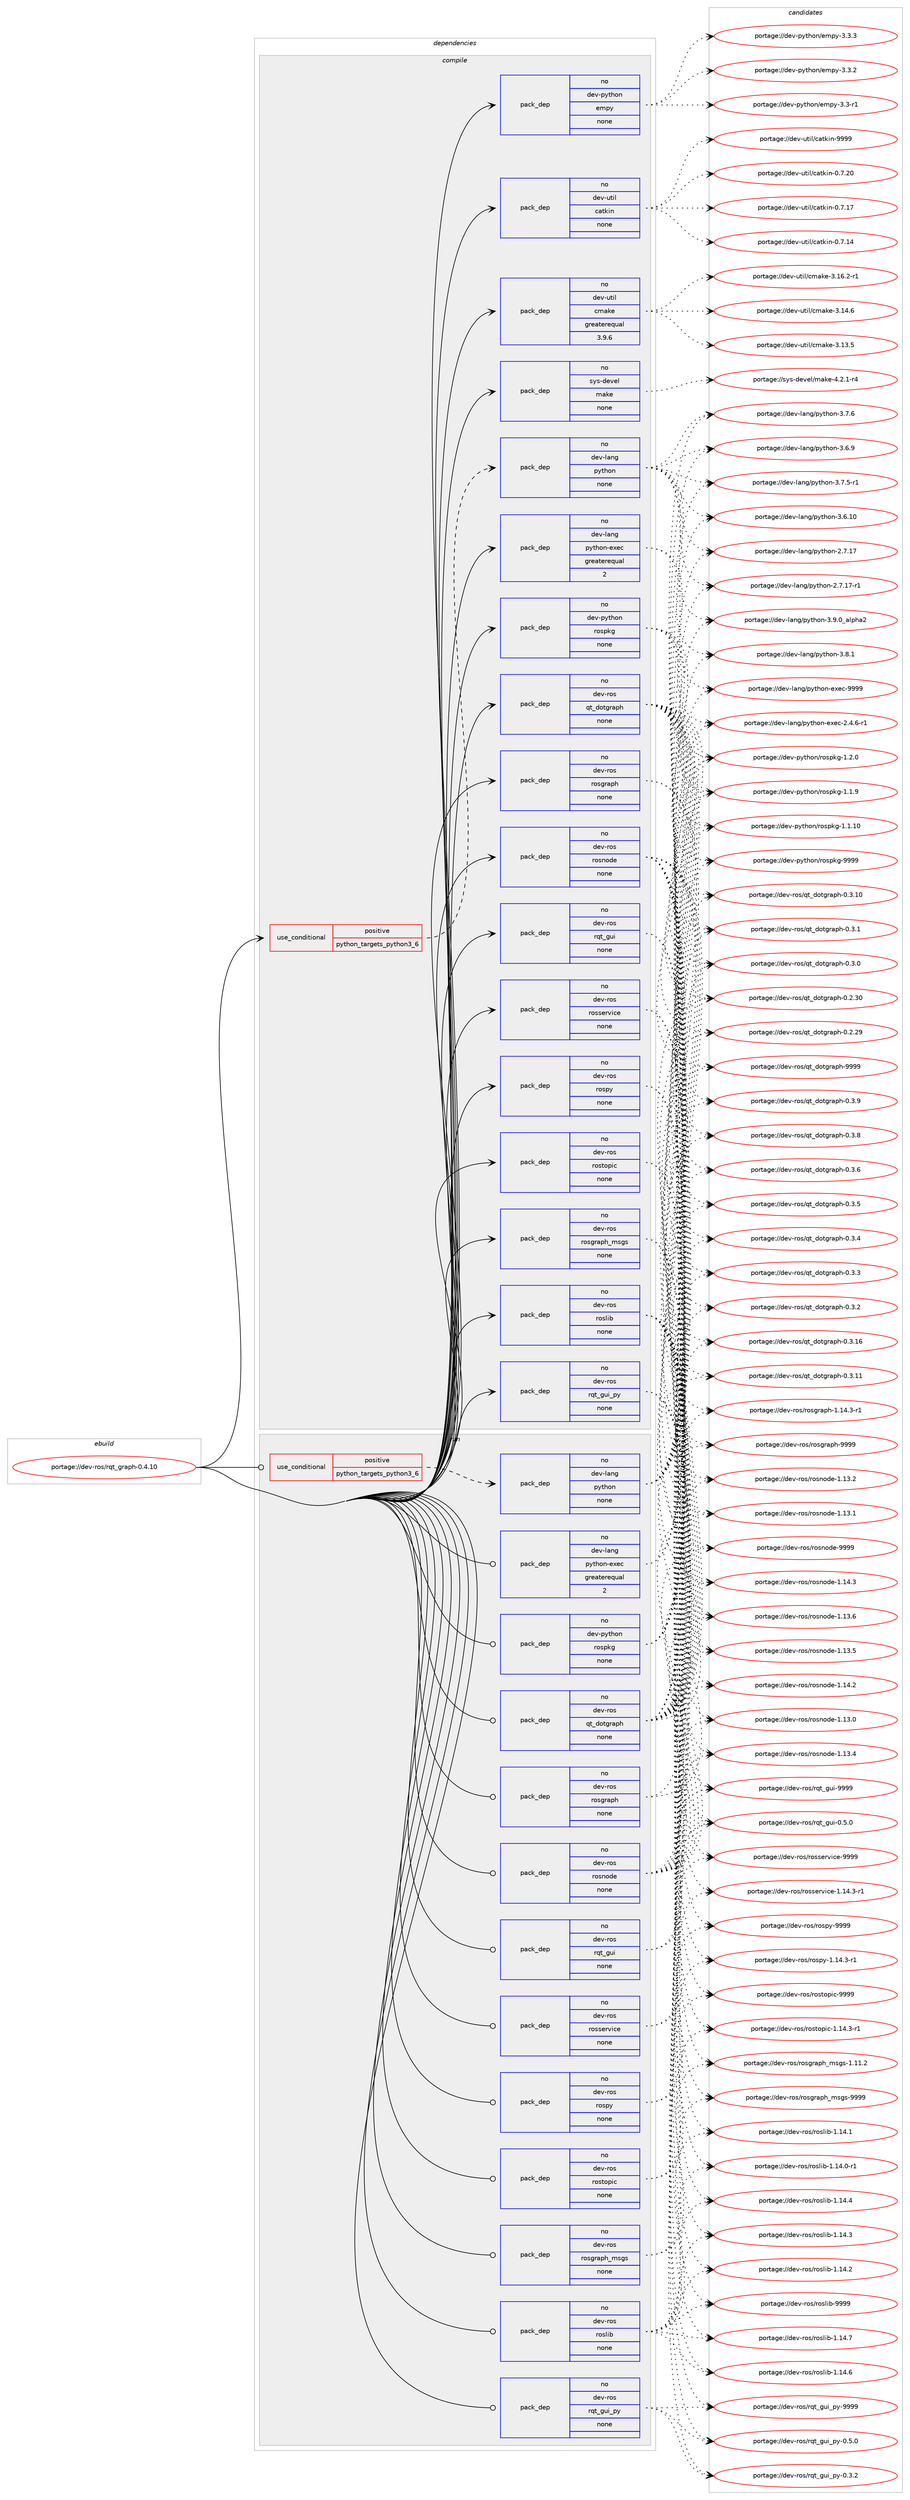 digraph prolog {

# *************
# Graph options
# *************

newrank=true;
concentrate=true;
compound=true;
graph [rankdir=LR,fontname=Helvetica,fontsize=10,ranksep=1.5];#, ranksep=2.5, nodesep=0.2];
edge  [arrowhead=vee];
node  [fontname=Helvetica,fontsize=10];

# **********
# The ebuild
# **********

subgraph cluster_leftcol {
color=gray;
label=<<i>ebuild</i>>;
id [label="portage://dev-ros/rqt_graph-0.4.10", color=red, width=4, href="../dev-ros/rqt_graph-0.4.10.svg"];
}

# ****************
# The dependencies
# ****************

subgraph cluster_midcol {
color=gray;
label=<<i>dependencies</i>>;
subgraph cluster_compile {
fillcolor="#eeeeee";
style=filled;
label=<<i>compile</i>>;
subgraph cond97136 {
dependency383152 [label=<<TABLE BORDER="0" CELLBORDER="1" CELLSPACING="0" CELLPADDING="4"><TR><TD ROWSPAN="3" CELLPADDING="10">use_conditional</TD></TR><TR><TD>positive</TD></TR><TR><TD>python_targets_python3_6</TD></TR></TABLE>>, shape=none, color=red];
subgraph pack281163 {
dependency383153 [label=<<TABLE BORDER="0" CELLBORDER="1" CELLSPACING="0" CELLPADDING="4" WIDTH="220"><TR><TD ROWSPAN="6" CELLPADDING="30">pack_dep</TD></TR><TR><TD WIDTH="110">no</TD></TR><TR><TD>dev-lang</TD></TR><TR><TD>python</TD></TR><TR><TD>none</TD></TR><TR><TD></TD></TR></TABLE>>, shape=none, color=blue];
}
dependency383152:e -> dependency383153:w [weight=20,style="dashed",arrowhead="vee"];
}
id:e -> dependency383152:w [weight=20,style="solid",arrowhead="vee"];
subgraph pack281164 {
dependency383154 [label=<<TABLE BORDER="0" CELLBORDER="1" CELLSPACING="0" CELLPADDING="4" WIDTH="220"><TR><TD ROWSPAN="6" CELLPADDING="30">pack_dep</TD></TR><TR><TD WIDTH="110">no</TD></TR><TR><TD>dev-lang</TD></TR><TR><TD>python-exec</TD></TR><TR><TD>greaterequal</TD></TR><TR><TD>2</TD></TR></TABLE>>, shape=none, color=blue];
}
id:e -> dependency383154:w [weight=20,style="solid",arrowhead="vee"];
subgraph pack281165 {
dependency383155 [label=<<TABLE BORDER="0" CELLBORDER="1" CELLSPACING="0" CELLPADDING="4" WIDTH="220"><TR><TD ROWSPAN="6" CELLPADDING="30">pack_dep</TD></TR><TR><TD WIDTH="110">no</TD></TR><TR><TD>dev-python</TD></TR><TR><TD>empy</TD></TR><TR><TD>none</TD></TR><TR><TD></TD></TR></TABLE>>, shape=none, color=blue];
}
id:e -> dependency383155:w [weight=20,style="solid",arrowhead="vee"];
subgraph pack281166 {
dependency383156 [label=<<TABLE BORDER="0" CELLBORDER="1" CELLSPACING="0" CELLPADDING="4" WIDTH="220"><TR><TD ROWSPAN="6" CELLPADDING="30">pack_dep</TD></TR><TR><TD WIDTH="110">no</TD></TR><TR><TD>dev-python</TD></TR><TR><TD>rospkg</TD></TR><TR><TD>none</TD></TR><TR><TD></TD></TR></TABLE>>, shape=none, color=blue];
}
id:e -> dependency383156:w [weight=20,style="solid",arrowhead="vee"];
subgraph pack281167 {
dependency383157 [label=<<TABLE BORDER="0" CELLBORDER="1" CELLSPACING="0" CELLPADDING="4" WIDTH="220"><TR><TD ROWSPAN="6" CELLPADDING="30">pack_dep</TD></TR><TR><TD WIDTH="110">no</TD></TR><TR><TD>dev-ros</TD></TR><TR><TD>qt_dotgraph</TD></TR><TR><TD>none</TD></TR><TR><TD></TD></TR></TABLE>>, shape=none, color=blue];
}
id:e -> dependency383157:w [weight=20,style="solid",arrowhead="vee"];
subgraph pack281168 {
dependency383158 [label=<<TABLE BORDER="0" CELLBORDER="1" CELLSPACING="0" CELLPADDING="4" WIDTH="220"><TR><TD ROWSPAN="6" CELLPADDING="30">pack_dep</TD></TR><TR><TD WIDTH="110">no</TD></TR><TR><TD>dev-ros</TD></TR><TR><TD>rosgraph</TD></TR><TR><TD>none</TD></TR><TR><TD></TD></TR></TABLE>>, shape=none, color=blue];
}
id:e -> dependency383158:w [weight=20,style="solid",arrowhead="vee"];
subgraph pack281169 {
dependency383159 [label=<<TABLE BORDER="0" CELLBORDER="1" CELLSPACING="0" CELLPADDING="4" WIDTH="220"><TR><TD ROWSPAN="6" CELLPADDING="30">pack_dep</TD></TR><TR><TD WIDTH="110">no</TD></TR><TR><TD>dev-ros</TD></TR><TR><TD>rosgraph_msgs</TD></TR><TR><TD>none</TD></TR><TR><TD></TD></TR></TABLE>>, shape=none, color=blue];
}
id:e -> dependency383159:w [weight=20,style="solid",arrowhead="vee"];
subgraph pack281170 {
dependency383160 [label=<<TABLE BORDER="0" CELLBORDER="1" CELLSPACING="0" CELLPADDING="4" WIDTH="220"><TR><TD ROWSPAN="6" CELLPADDING="30">pack_dep</TD></TR><TR><TD WIDTH="110">no</TD></TR><TR><TD>dev-ros</TD></TR><TR><TD>roslib</TD></TR><TR><TD>none</TD></TR><TR><TD></TD></TR></TABLE>>, shape=none, color=blue];
}
id:e -> dependency383160:w [weight=20,style="solid",arrowhead="vee"];
subgraph pack281171 {
dependency383161 [label=<<TABLE BORDER="0" CELLBORDER="1" CELLSPACING="0" CELLPADDING="4" WIDTH="220"><TR><TD ROWSPAN="6" CELLPADDING="30">pack_dep</TD></TR><TR><TD WIDTH="110">no</TD></TR><TR><TD>dev-ros</TD></TR><TR><TD>rosnode</TD></TR><TR><TD>none</TD></TR><TR><TD></TD></TR></TABLE>>, shape=none, color=blue];
}
id:e -> dependency383161:w [weight=20,style="solid",arrowhead="vee"];
subgraph pack281172 {
dependency383162 [label=<<TABLE BORDER="0" CELLBORDER="1" CELLSPACING="0" CELLPADDING="4" WIDTH="220"><TR><TD ROWSPAN="6" CELLPADDING="30">pack_dep</TD></TR><TR><TD WIDTH="110">no</TD></TR><TR><TD>dev-ros</TD></TR><TR><TD>rospy</TD></TR><TR><TD>none</TD></TR><TR><TD></TD></TR></TABLE>>, shape=none, color=blue];
}
id:e -> dependency383162:w [weight=20,style="solid",arrowhead="vee"];
subgraph pack281173 {
dependency383163 [label=<<TABLE BORDER="0" CELLBORDER="1" CELLSPACING="0" CELLPADDING="4" WIDTH="220"><TR><TD ROWSPAN="6" CELLPADDING="30">pack_dep</TD></TR><TR><TD WIDTH="110">no</TD></TR><TR><TD>dev-ros</TD></TR><TR><TD>rosservice</TD></TR><TR><TD>none</TD></TR><TR><TD></TD></TR></TABLE>>, shape=none, color=blue];
}
id:e -> dependency383163:w [weight=20,style="solid",arrowhead="vee"];
subgraph pack281174 {
dependency383164 [label=<<TABLE BORDER="0" CELLBORDER="1" CELLSPACING="0" CELLPADDING="4" WIDTH="220"><TR><TD ROWSPAN="6" CELLPADDING="30">pack_dep</TD></TR><TR><TD WIDTH="110">no</TD></TR><TR><TD>dev-ros</TD></TR><TR><TD>rostopic</TD></TR><TR><TD>none</TD></TR><TR><TD></TD></TR></TABLE>>, shape=none, color=blue];
}
id:e -> dependency383164:w [weight=20,style="solid",arrowhead="vee"];
subgraph pack281175 {
dependency383165 [label=<<TABLE BORDER="0" CELLBORDER="1" CELLSPACING="0" CELLPADDING="4" WIDTH="220"><TR><TD ROWSPAN="6" CELLPADDING="30">pack_dep</TD></TR><TR><TD WIDTH="110">no</TD></TR><TR><TD>dev-ros</TD></TR><TR><TD>rqt_gui</TD></TR><TR><TD>none</TD></TR><TR><TD></TD></TR></TABLE>>, shape=none, color=blue];
}
id:e -> dependency383165:w [weight=20,style="solid",arrowhead="vee"];
subgraph pack281176 {
dependency383166 [label=<<TABLE BORDER="0" CELLBORDER="1" CELLSPACING="0" CELLPADDING="4" WIDTH="220"><TR><TD ROWSPAN="6" CELLPADDING="30">pack_dep</TD></TR><TR><TD WIDTH="110">no</TD></TR><TR><TD>dev-ros</TD></TR><TR><TD>rqt_gui_py</TD></TR><TR><TD>none</TD></TR><TR><TD></TD></TR></TABLE>>, shape=none, color=blue];
}
id:e -> dependency383166:w [weight=20,style="solid",arrowhead="vee"];
subgraph pack281177 {
dependency383167 [label=<<TABLE BORDER="0" CELLBORDER="1" CELLSPACING="0" CELLPADDING="4" WIDTH="220"><TR><TD ROWSPAN="6" CELLPADDING="30">pack_dep</TD></TR><TR><TD WIDTH="110">no</TD></TR><TR><TD>dev-util</TD></TR><TR><TD>catkin</TD></TR><TR><TD>none</TD></TR><TR><TD></TD></TR></TABLE>>, shape=none, color=blue];
}
id:e -> dependency383167:w [weight=20,style="solid",arrowhead="vee"];
subgraph pack281178 {
dependency383168 [label=<<TABLE BORDER="0" CELLBORDER="1" CELLSPACING="0" CELLPADDING="4" WIDTH="220"><TR><TD ROWSPAN="6" CELLPADDING="30">pack_dep</TD></TR><TR><TD WIDTH="110">no</TD></TR><TR><TD>dev-util</TD></TR><TR><TD>cmake</TD></TR><TR><TD>greaterequal</TD></TR><TR><TD>3.9.6</TD></TR></TABLE>>, shape=none, color=blue];
}
id:e -> dependency383168:w [weight=20,style="solid",arrowhead="vee"];
subgraph pack281179 {
dependency383169 [label=<<TABLE BORDER="0" CELLBORDER="1" CELLSPACING="0" CELLPADDING="4" WIDTH="220"><TR><TD ROWSPAN="6" CELLPADDING="30">pack_dep</TD></TR><TR><TD WIDTH="110">no</TD></TR><TR><TD>sys-devel</TD></TR><TR><TD>make</TD></TR><TR><TD>none</TD></TR><TR><TD></TD></TR></TABLE>>, shape=none, color=blue];
}
id:e -> dependency383169:w [weight=20,style="solid",arrowhead="vee"];
}
subgraph cluster_compileandrun {
fillcolor="#eeeeee";
style=filled;
label=<<i>compile and run</i>>;
}
subgraph cluster_run {
fillcolor="#eeeeee";
style=filled;
label=<<i>run</i>>;
subgraph cond97137 {
dependency383170 [label=<<TABLE BORDER="0" CELLBORDER="1" CELLSPACING="0" CELLPADDING="4"><TR><TD ROWSPAN="3" CELLPADDING="10">use_conditional</TD></TR><TR><TD>positive</TD></TR><TR><TD>python_targets_python3_6</TD></TR></TABLE>>, shape=none, color=red];
subgraph pack281180 {
dependency383171 [label=<<TABLE BORDER="0" CELLBORDER="1" CELLSPACING="0" CELLPADDING="4" WIDTH="220"><TR><TD ROWSPAN="6" CELLPADDING="30">pack_dep</TD></TR><TR><TD WIDTH="110">no</TD></TR><TR><TD>dev-lang</TD></TR><TR><TD>python</TD></TR><TR><TD>none</TD></TR><TR><TD></TD></TR></TABLE>>, shape=none, color=blue];
}
dependency383170:e -> dependency383171:w [weight=20,style="dashed",arrowhead="vee"];
}
id:e -> dependency383170:w [weight=20,style="solid",arrowhead="odot"];
subgraph pack281181 {
dependency383172 [label=<<TABLE BORDER="0" CELLBORDER="1" CELLSPACING="0" CELLPADDING="4" WIDTH="220"><TR><TD ROWSPAN="6" CELLPADDING="30">pack_dep</TD></TR><TR><TD WIDTH="110">no</TD></TR><TR><TD>dev-lang</TD></TR><TR><TD>python-exec</TD></TR><TR><TD>greaterequal</TD></TR><TR><TD>2</TD></TR></TABLE>>, shape=none, color=blue];
}
id:e -> dependency383172:w [weight=20,style="solid",arrowhead="odot"];
subgraph pack281182 {
dependency383173 [label=<<TABLE BORDER="0" CELLBORDER="1" CELLSPACING="0" CELLPADDING="4" WIDTH="220"><TR><TD ROWSPAN="6" CELLPADDING="30">pack_dep</TD></TR><TR><TD WIDTH="110">no</TD></TR><TR><TD>dev-python</TD></TR><TR><TD>rospkg</TD></TR><TR><TD>none</TD></TR><TR><TD></TD></TR></TABLE>>, shape=none, color=blue];
}
id:e -> dependency383173:w [weight=20,style="solid",arrowhead="odot"];
subgraph pack281183 {
dependency383174 [label=<<TABLE BORDER="0" CELLBORDER="1" CELLSPACING="0" CELLPADDING="4" WIDTH="220"><TR><TD ROWSPAN="6" CELLPADDING="30">pack_dep</TD></TR><TR><TD WIDTH="110">no</TD></TR><TR><TD>dev-ros</TD></TR><TR><TD>qt_dotgraph</TD></TR><TR><TD>none</TD></TR><TR><TD></TD></TR></TABLE>>, shape=none, color=blue];
}
id:e -> dependency383174:w [weight=20,style="solid",arrowhead="odot"];
subgraph pack281184 {
dependency383175 [label=<<TABLE BORDER="0" CELLBORDER="1" CELLSPACING="0" CELLPADDING="4" WIDTH="220"><TR><TD ROWSPAN="6" CELLPADDING="30">pack_dep</TD></TR><TR><TD WIDTH="110">no</TD></TR><TR><TD>dev-ros</TD></TR><TR><TD>rosgraph</TD></TR><TR><TD>none</TD></TR><TR><TD></TD></TR></TABLE>>, shape=none, color=blue];
}
id:e -> dependency383175:w [weight=20,style="solid",arrowhead="odot"];
subgraph pack281185 {
dependency383176 [label=<<TABLE BORDER="0" CELLBORDER="1" CELLSPACING="0" CELLPADDING="4" WIDTH="220"><TR><TD ROWSPAN="6" CELLPADDING="30">pack_dep</TD></TR><TR><TD WIDTH="110">no</TD></TR><TR><TD>dev-ros</TD></TR><TR><TD>rosgraph_msgs</TD></TR><TR><TD>none</TD></TR><TR><TD></TD></TR></TABLE>>, shape=none, color=blue];
}
id:e -> dependency383176:w [weight=20,style="solid",arrowhead="odot"];
subgraph pack281186 {
dependency383177 [label=<<TABLE BORDER="0" CELLBORDER="1" CELLSPACING="0" CELLPADDING="4" WIDTH="220"><TR><TD ROWSPAN="6" CELLPADDING="30">pack_dep</TD></TR><TR><TD WIDTH="110">no</TD></TR><TR><TD>dev-ros</TD></TR><TR><TD>roslib</TD></TR><TR><TD>none</TD></TR><TR><TD></TD></TR></TABLE>>, shape=none, color=blue];
}
id:e -> dependency383177:w [weight=20,style="solid",arrowhead="odot"];
subgraph pack281187 {
dependency383178 [label=<<TABLE BORDER="0" CELLBORDER="1" CELLSPACING="0" CELLPADDING="4" WIDTH="220"><TR><TD ROWSPAN="6" CELLPADDING="30">pack_dep</TD></TR><TR><TD WIDTH="110">no</TD></TR><TR><TD>dev-ros</TD></TR><TR><TD>rosnode</TD></TR><TR><TD>none</TD></TR><TR><TD></TD></TR></TABLE>>, shape=none, color=blue];
}
id:e -> dependency383178:w [weight=20,style="solid",arrowhead="odot"];
subgraph pack281188 {
dependency383179 [label=<<TABLE BORDER="0" CELLBORDER="1" CELLSPACING="0" CELLPADDING="4" WIDTH="220"><TR><TD ROWSPAN="6" CELLPADDING="30">pack_dep</TD></TR><TR><TD WIDTH="110">no</TD></TR><TR><TD>dev-ros</TD></TR><TR><TD>rospy</TD></TR><TR><TD>none</TD></TR><TR><TD></TD></TR></TABLE>>, shape=none, color=blue];
}
id:e -> dependency383179:w [weight=20,style="solid",arrowhead="odot"];
subgraph pack281189 {
dependency383180 [label=<<TABLE BORDER="0" CELLBORDER="1" CELLSPACING="0" CELLPADDING="4" WIDTH="220"><TR><TD ROWSPAN="6" CELLPADDING="30">pack_dep</TD></TR><TR><TD WIDTH="110">no</TD></TR><TR><TD>dev-ros</TD></TR><TR><TD>rosservice</TD></TR><TR><TD>none</TD></TR><TR><TD></TD></TR></TABLE>>, shape=none, color=blue];
}
id:e -> dependency383180:w [weight=20,style="solid",arrowhead="odot"];
subgraph pack281190 {
dependency383181 [label=<<TABLE BORDER="0" CELLBORDER="1" CELLSPACING="0" CELLPADDING="4" WIDTH="220"><TR><TD ROWSPAN="6" CELLPADDING="30">pack_dep</TD></TR><TR><TD WIDTH="110">no</TD></TR><TR><TD>dev-ros</TD></TR><TR><TD>rostopic</TD></TR><TR><TD>none</TD></TR><TR><TD></TD></TR></TABLE>>, shape=none, color=blue];
}
id:e -> dependency383181:w [weight=20,style="solid",arrowhead="odot"];
subgraph pack281191 {
dependency383182 [label=<<TABLE BORDER="0" CELLBORDER="1" CELLSPACING="0" CELLPADDING="4" WIDTH="220"><TR><TD ROWSPAN="6" CELLPADDING="30">pack_dep</TD></TR><TR><TD WIDTH="110">no</TD></TR><TR><TD>dev-ros</TD></TR><TR><TD>rqt_gui</TD></TR><TR><TD>none</TD></TR><TR><TD></TD></TR></TABLE>>, shape=none, color=blue];
}
id:e -> dependency383182:w [weight=20,style="solid",arrowhead="odot"];
subgraph pack281192 {
dependency383183 [label=<<TABLE BORDER="0" CELLBORDER="1" CELLSPACING="0" CELLPADDING="4" WIDTH="220"><TR><TD ROWSPAN="6" CELLPADDING="30">pack_dep</TD></TR><TR><TD WIDTH="110">no</TD></TR><TR><TD>dev-ros</TD></TR><TR><TD>rqt_gui_py</TD></TR><TR><TD>none</TD></TR><TR><TD></TD></TR></TABLE>>, shape=none, color=blue];
}
id:e -> dependency383183:w [weight=20,style="solid",arrowhead="odot"];
}
}

# **************
# The candidates
# **************

subgraph cluster_choices {
rank=same;
color=gray;
label=<<i>candidates</i>>;

subgraph choice281163 {
color=black;
nodesep=1;
choice10010111845108971101034711212111610411111045514657464895971081121049750 [label="portage://dev-lang/python-3.9.0_alpha2", color=red, width=4,href="../dev-lang/python-3.9.0_alpha2.svg"];
choice100101118451089711010347112121116104111110455146564649 [label="portage://dev-lang/python-3.8.1", color=red, width=4,href="../dev-lang/python-3.8.1.svg"];
choice100101118451089711010347112121116104111110455146554654 [label="portage://dev-lang/python-3.7.6", color=red, width=4,href="../dev-lang/python-3.7.6.svg"];
choice1001011184510897110103471121211161041111104551465546534511449 [label="portage://dev-lang/python-3.7.5-r1", color=red, width=4,href="../dev-lang/python-3.7.5-r1.svg"];
choice100101118451089711010347112121116104111110455146544657 [label="portage://dev-lang/python-3.6.9", color=red, width=4,href="../dev-lang/python-3.6.9.svg"];
choice10010111845108971101034711212111610411111045514654464948 [label="portage://dev-lang/python-3.6.10", color=red, width=4,href="../dev-lang/python-3.6.10.svg"];
choice100101118451089711010347112121116104111110455046554649554511449 [label="portage://dev-lang/python-2.7.17-r1", color=red, width=4,href="../dev-lang/python-2.7.17-r1.svg"];
choice10010111845108971101034711212111610411111045504655464955 [label="portage://dev-lang/python-2.7.17", color=red, width=4,href="../dev-lang/python-2.7.17.svg"];
dependency383153:e -> choice10010111845108971101034711212111610411111045514657464895971081121049750:w [style=dotted,weight="100"];
dependency383153:e -> choice100101118451089711010347112121116104111110455146564649:w [style=dotted,weight="100"];
dependency383153:e -> choice100101118451089711010347112121116104111110455146554654:w [style=dotted,weight="100"];
dependency383153:e -> choice1001011184510897110103471121211161041111104551465546534511449:w [style=dotted,weight="100"];
dependency383153:e -> choice100101118451089711010347112121116104111110455146544657:w [style=dotted,weight="100"];
dependency383153:e -> choice10010111845108971101034711212111610411111045514654464948:w [style=dotted,weight="100"];
dependency383153:e -> choice100101118451089711010347112121116104111110455046554649554511449:w [style=dotted,weight="100"];
dependency383153:e -> choice10010111845108971101034711212111610411111045504655464955:w [style=dotted,weight="100"];
}
subgraph choice281164 {
color=black;
nodesep=1;
choice10010111845108971101034711212111610411111045101120101994557575757 [label="portage://dev-lang/python-exec-9999", color=red, width=4,href="../dev-lang/python-exec-9999.svg"];
choice10010111845108971101034711212111610411111045101120101994550465246544511449 [label="portage://dev-lang/python-exec-2.4.6-r1", color=red, width=4,href="../dev-lang/python-exec-2.4.6-r1.svg"];
dependency383154:e -> choice10010111845108971101034711212111610411111045101120101994557575757:w [style=dotted,weight="100"];
dependency383154:e -> choice10010111845108971101034711212111610411111045101120101994550465246544511449:w [style=dotted,weight="100"];
}
subgraph choice281165 {
color=black;
nodesep=1;
choice1001011184511212111610411111047101109112121455146514651 [label="portage://dev-python/empy-3.3.3", color=red, width=4,href="../dev-python/empy-3.3.3.svg"];
choice1001011184511212111610411111047101109112121455146514650 [label="portage://dev-python/empy-3.3.2", color=red, width=4,href="../dev-python/empy-3.3.2.svg"];
choice1001011184511212111610411111047101109112121455146514511449 [label="portage://dev-python/empy-3.3-r1", color=red, width=4,href="../dev-python/empy-3.3-r1.svg"];
dependency383155:e -> choice1001011184511212111610411111047101109112121455146514651:w [style=dotted,weight="100"];
dependency383155:e -> choice1001011184511212111610411111047101109112121455146514650:w [style=dotted,weight="100"];
dependency383155:e -> choice1001011184511212111610411111047101109112121455146514511449:w [style=dotted,weight="100"];
}
subgraph choice281166 {
color=black;
nodesep=1;
choice10010111845112121116104111110471141111151121071034557575757 [label="portage://dev-python/rospkg-9999", color=red, width=4,href="../dev-python/rospkg-9999.svg"];
choice1001011184511212111610411111047114111115112107103454946504648 [label="portage://dev-python/rospkg-1.2.0", color=red, width=4,href="../dev-python/rospkg-1.2.0.svg"];
choice1001011184511212111610411111047114111115112107103454946494657 [label="portage://dev-python/rospkg-1.1.9", color=red, width=4,href="../dev-python/rospkg-1.1.9.svg"];
choice100101118451121211161041111104711411111511210710345494649464948 [label="portage://dev-python/rospkg-1.1.10", color=red, width=4,href="../dev-python/rospkg-1.1.10.svg"];
dependency383156:e -> choice10010111845112121116104111110471141111151121071034557575757:w [style=dotted,weight="100"];
dependency383156:e -> choice1001011184511212111610411111047114111115112107103454946504648:w [style=dotted,weight="100"];
dependency383156:e -> choice1001011184511212111610411111047114111115112107103454946494657:w [style=dotted,weight="100"];
dependency383156:e -> choice100101118451121211161041111104711411111511210710345494649464948:w [style=dotted,weight="100"];
}
subgraph choice281167 {
color=black;
nodesep=1;
choice100101118451141111154711311695100111116103114971121044557575757 [label="portage://dev-ros/qt_dotgraph-9999", color=red, width=4,href="../dev-ros/qt_dotgraph-9999.svg"];
choice10010111845114111115471131169510011111610311497112104454846514657 [label="portage://dev-ros/qt_dotgraph-0.3.9", color=red, width=4,href="../dev-ros/qt_dotgraph-0.3.9.svg"];
choice10010111845114111115471131169510011111610311497112104454846514656 [label="portage://dev-ros/qt_dotgraph-0.3.8", color=red, width=4,href="../dev-ros/qt_dotgraph-0.3.8.svg"];
choice10010111845114111115471131169510011111610311497112104454846514654 [label="portage://dev-ros/qt_dotgraph-0.3.6", color=red, width=4,href="../dev-ros/qt_dotgraph-0.3.6.svg"];
choice10010111845114111115471131169510011111610311497112104454846514653 [label="portage://dev-ros/qt_dotgraph-0.3.5", color=red, width=4,href="../dev-ros/qt_dotgraph-0.3.5.svg"];
choice10010111845114111115471131169510011111610311497112104454846514652 [label="portage://dev-ros/qt_dotgraph-0.3.4", color=red, width=4,href="../dev-ros/qt_dotgraph-0.3.4.svg"];
choice10010111845114111115471131169510011111610311497112104454846514651 [label="portage://dev-ros/qt_dotgraph-0.3.3", color=red, width=4,href="../dev-ros/qt_dotgraph-0.3.3.svg"];
choice10010111845114111115471131169510011111610311497112104454846514650 [label="portage://dev-ros/qt_dotgraph-0.3.2", color=red, width=4,href="../dev-ros/qt_dotgraph-0.3.2.svg"];
choice1001011184511411111547113116951001111161031149711210445484651464954 [label="portage://dev-ros/qt_dotgraph-0.3.16", color=red, width=4,href="../dev-ros/qt_dotgraph-0.3.16.svg"];
choice1001011184511411111547113116951001111161031149711210445484651464949 [label="portage://dev-ros/qt_dotgraph-0.3.11", color=red, width=4,href="../dev-ros/qt_dotgraph-0.3.11.svg"];
choice1001011184511411111547113116951001111161031149711210445484651464948 [label="portage://dev-ros/qt_dotgraph-0.3.10", color=red, width=4,href="../dev-ros/qt_dotgraph-0.3.10.svg"];
choice10010111845114111115471131169510011111610311497112104454846514649 [label="portage://dev-ros/qt_dotgraph-0.3.1", color=red, width=4,href="../dev-ros/qt_dotgraph-0.3.1.svg"];
choice10010111845114111115471131169510011111610311497112104454846514648 [label="portage://dev-ros/qt_dotgraph-0.3.0", color=red, width=4,href="../dev-ros/qt_dotgraph-0.3.0.svg"];
choice1001011184511411111547113116951001111161031149711210445484650465148 [label="portage://dev-ros/qt_dotgraph-0.2.30", color=red, width=4,href="../dev-ros/qt_dotgraph-0.2.30.svg"];
choice1001011184511411111547113116951001111161031149711210445484650465057 [label="portage://dev-ros/qt_dotgraph-0.2.29", color=red, width=4,href="../dev-ros/qt_dotgraph-0.2.29.svg"];
dependency383157:e -> choice100101118451141111154711311695100111116103114971121044557575757:w [style=dotted,weight="100"];
dependency383157:e -> choice10010111845114111115471131169510011111610311497112104454846514657:w [style=dotted,weight="100"];
dependency383157:e -> choice10010111845114111115471131169510011111610311497112104454846514656:w [style=dotted,weight="100"];
dependency383157:e -> choice10010111845114111115471131169510011111610311497112104454846514654:w [style=dotted,weight="100"];
dependency383157:e -> choice10010111845114111115471131169510011111610311497112104454846514653:w [style=dotted,weight="100"];
dependency383157:e -> choice10010111845114111115471131169510011111610311497112104454846514652:w [style=dotted,weight="100"];
dependency383157:e -> choice10010111845114111115471131169510011111610311497112104454846514651:w [style=dotted,weight="100"];
dependency383157:e -> choice10010111845114111115471131169510011111610311497112104454846514650:w [style=dotted,weight="100"];
dependency383157:e -> choice1001011184511411111547113116951001111161031149711210445484651464954:w [style=dotted,weight="100"];
dependency383157:e -> choice1001011184511411111547113116951001111161031149711210445484651464949:w [style=dotted,weight="100"];
dependency383157:e -> choice1001011184511411111547113116951001111161031149711210445484651464948:w [style=dotted,weight="100"];
dependency383157:e -> choice10010111845114111115471131169510011111610311497112104454846514649:w [style=dotted,weight="100"];
dependency383157:e -> choice10010111845114111115471131169510011111610311497112104454846514648:w [style=dotted,weight="100"];
dependency383157:e -> choice1001011184511411111547113116951001111161031149711210445484650465148:w [style=dotted,weight="100"];
dependency383157:e -> choice1001011184511411111547113116951001111161031149711210445484650465057:w [style=dotted,weight="100"];
}
subgraph choice281168 {
color=black;
nodesep=1;
choice1001011184511411111547114111115103114971121044557575757 [label="portage://dev-ros/rosgraph-9999", color=red, width=4,href="../dev-ros/rosgraph-9999.svg"];
choice100101118451141111154711411111510311497112104454946495246514511449 [label="portage://dev-ros/rosgraph-1.14.3-r1", color=red, width=4,href="../dev-ros/rosgraph-1.14.3-r1.svg"];
dependency383158:e -> choice1001011184511411111547114111115103114971121044557575757:w [style=dotted,weight="100"];
dependency383158:e -> choice100101118451141111154711411111510311497112104454946495246514511449:w [style=dotted,weight="100"];
}
subgraph choice281169 {
color=black;
nodesep=1;
choice100101118451141111154711411111510311497112104951091151031154557575757 [label="portage://dev-ros/rosgraph_msgs-9999", color=red, width=4,href="../dev-ros/rosgraph_msgs-9999.svg"];
choice1001011184511411111547114111115103114971121049510911510311545494649494650 [label="portage://dev-ros/rosgraph_msgs-1.11.2", color=red, width=4,href="../dev-ros/rosgraph_msgs-1.11.2.svg"];
dependency383159:e -> choice100101118451141111154711411111510311497112104951091151031154557575757:w [style=dotted,weight="100"];
dependency383159:e -> choice1001011184511411111547114111115103114971121049510911510311545494649494650:w [style=dotted,weight="100"];
}
subgraph choice281170 {
color=black;
nodesep=1;
choice1001011184511411111547114111115108105984557575757 [label="portage://dev-ros/roslib-9999", color=red, width=4,href="../dev-ros/roslib-9999.svg"];
choice10010111845114111115471141111151081059845494649524655 [label="portage://dev-ros/roslib-1.14.7", color=red, width=4,href="../dev-ros/roslib-1.14.7.svg"];
choice10010111845114111115471141111151081059845494649524654 [label="portage://dev-ros/roslib-1.14.6", color=red, width=4,href="../dev-ros/roslib-1.14.6.svg"];
choice10010111845114111115471141111151081059845494649524652 [label="portage://dev-ros/roslib-1.14.4", color=red, width=4,href="../dev-ros/roslib-1.14.4.svg"];
choice10010111845114111115471141111151081059845494649524651 [label="portage://dev-ros/roslib-1.14.3", color=red, width=4,href="../dev-ros/roslib-1.14.3.svg"];
choice10010111845114111115471141111151081059845494649524650 [label="portage://dev-ros/roslib-1.14.2", color=red, width=4,href="../dev-ros/roslib-1.14.2.svg"];
choice10010111845114111115471141111151081059845494649524649 [label="portage://dev-ros/roslib-1.14.1", color=red, width=4,href="../dev-ros/roslib-1.14.1.svg"];
choice100101118451141111154711411111510810598454946495246484511449 [label="portage://dev-ros/roslib-1.14.0-r1", color=red, width=4,href="../dev-ros/roslib-1.14.0-r1.svg"];
dependency383160:e -> choice1001011184511411111547114111115108105984557575757:w [style=dotted,weight="100"];
dependency383160:e -> choice10010111845114111115471141111151081059845494649524655:w [style=dotted,weight="100"];
dependency383160:e -> choice10010111845114111115471141111151081059845494649524654:w [style=dotted,weight="100"];
dependency383160:e -> choice10010111845114111115471141111151081059845494649524652:w [style=dotted,weight="100"];
dependency383160:e -> choice10010111845114111115471141111151081059845494649524651:w [style=dotted,weight="100"];
dependency383160:e -> choice10010111845114111115471141111151081059845494649524650:w [style=dotted,weight="100"];
dependency383160:e -> choice10010111845114111115471141111151081059845494649524649:w [style=dotted,weight="100"];
dependency383160:e -> choice100101118451141111154711411111510810598454946495246484511449:w [style=dotted,weight="100"];
}
subgraph choice281171 {
color=black;
nodesep=1;
choice10010111845114111115471141111151101111001014557575757 [label="portage://dev-ros/rosnode-9999", color=red, width=4,href="../dev-ros/rosnode-9999.svg"];
choice100101118451141111154711411111511011110010145494649524651 [label="portage://dev-ros/rosnode-1.14.3", color=red, width=4,href="../dev-ros/rosnode-1.14.3.svg"];
choice100101118451141111154711411111511011110010145494649524650 [label="portage://dev-ros/rosnode-1.14.2", color=red, width=4,href="../dev-ros/rosnode-1.14.2.svg"];
choice100101118451141111154711411111511011110010145494649514654 [label="portage://dev-ros/rosnode-1.13.6", color=red, width=4,href="../dev-ros/rosnode-1.13.6.svg"];
choice100101118451141111154711411111511011110010145494649514653 [label="portage://dev-ros/rosnode-1.13.5", color=red, width=4,href="../dev-ros/rosnode-1.13.5.svg"];
choice100101118451141111154711411111511011110010145494649514652 [label="portage://dev-ros/rosnode-1.13.4", color=red, width=4,href="../dev-ros/rosnode-1.13.4.svg"];
choice100101118451141111154711411111511011110010145494649514650 [label="portage://dev-ros/rosnode-1.13.2", color=red, width=4,href="../dev-ros/rosnode-1.13.2.svg"];
choice100101118451141111154711411111511011110010145494649514649 [label="portage://dev-ros/rosnode-1.13.1", color=red, width=4,href="../dev-ros/rosnode-1.13.1.svg"];
choice100101118451141111154711411111511011110010145494649514648 [label="portage://dev-ros/rosnode-1.13.0", color=red, width=4,href="../dev-ros/rosnode-1.13.0.svg"];
dependency383161:e -> choice10010111845114111115471141111151101111001014557575757:w [style=dotted,weight="100"];
dependency383161:e -> choice100101118451141111154711411111511011110010145494649524651:w [style=dotted,weight="100"];
dependency383161:e -> choice100101118451141111154711411111511011110010145494649524650:w [style=dotted,weight="100"];
dependency383161:e -> choice100101118451141111154711411111511011110010145494649514654:w [style=dotted,weight="100"];
dependency383161:e -> choice100101118451141111154711411111511011110010145494649514653:w [style=dotted,weight="100"];
dependency383161:e -> choice100101118451141111154711411111511011110010145494649514652:w [style=dotted,weight="100"];
dependency383161:e -> choice100101118451141111154711411111511011110010145494649514650:w [style=dotted,weight="100"];
dependency383161:e -> choice100101118451141111154711411111511011110010145494649514649:w [style=dotted,weight="100"];
dependency383161:e -> choice100101118451141111154711411111511011110010145494649514648:w [style=dotted,weight="100"];
}
subgraph choice281172 {
color=black;
nodesep=1;
choice10010111845114111115471141111151121214557575757 [label="portage://dev-ros/rospy-9999", color=red, width=4,href="../dev-ros/rospy-9999.svg"];
choice1001011184511411111547114111115112121454946495246514511449 [label="portage://dev-ros/rospy-1.14.3-r1", color=red, width=4,href="../dev-ros/rospy-1.14.3-r1.svg"];
dependency383162:e -> choice10010111845114111115471141111151121214557575757:w [style=dotted,weight="100"];
dependency383162:e -> choice1001011184511411111547114111115112121454946495246514511449:w [style=dotted,weight="100"];
}
subgraph choice281173 {
color=black;
nodesep=1;
choice1001011184511411111547114111115115101114118105991014557575757 [label="portage://dev-ros/rosservice-9999", color=red, width=4,href="../dev-ros/rosservice-9999.svg"];
choice100101118451141111154711411111511510111411810599101454946495246514511449 [label="portage://dev-ros/rosservice-1.14.3-r1", color=red, width=4,href="../dev-ros/rosservice-1.14.3-r1.svg"];
dependency383163:e -> choice1001011184511411111547114111115115101114118105991014557575757:w [style=dotted,weight="100"];
dependency383163:e -> choice100101118451141111154711411111511510111411810599101454946495246514511449:w [style=dotted,weight="100"];
}
subgraph choice281174 {
color=black;
nodesep=1;
choice1001011184511411111547114111115116111112105994557575757 [label="portage://dev-ros/rostopic-9999", color=red, width=4,href="../dev-ros/rostopic-9999.svg"];
choice100101118451141111154711411111511611111210599454946495246514511449 [label="portage://dev-ros/rostopic-1.14.3-r1", color=red, width=4,href="../dev-ros/rostopic-1.14.3-r1.svg"];
dependency383164:e -> choice1001011184511411111547114111115116111112105994557575757:w [style=dotted,weight="100"];
dependency383164:e -> choice100101118451141111154711411111511611111210599454946495246514511449:w [style=dotted,weight="100"];
}
subgraph choice281175 {
color=black;
nodesep=1;
choice1001011184511411111547114113116951031171054557575757 [label="portage://dev-ros/rqt_gui-9999", color=red, width=4,href="../dev-ros/rqt_gui-9999.svg"];
choice100101118451141111154711411311695103117105454846534648 [label="portage://dev-ros/rqt_gui-0.5.0", color=red, width=4,href="../dev-ros/rqt_gui-0.5.0.svg"];
dependency383165:e -> choice1001011184511411111547114113116951031171054557575757:w [style=dotted,weight="100"];
dependency383165:e -> choice100101118451141111154711411311695103117105454846534648:w [style=dotted,weight="100"];
}
subgraph choice281176 {
color=black;
nodesep=1;
choice100101118451141111154711411311695103117105951121214557575757 [label="portage://dev-ros/rqt_gui_py-9999", color=red, width=4,href="../dev-ros/rqt_gui_py-9999.svg"];
choice10010111845114111115471141131169510311710595112121454846534648 [label="portage://dev-ros/rqt_gui_py-0.5.0", color=red, width=4,href="../dev-ros/rqt_gui_py-0.5.0.svg"];
choice10010111845114111115471141131169510311710595112121454846514650 [label="portage://dev-ros/rqt_gui_py-0.3.2", color=red, width=4,href="../dev-ros/rqt_gui_py-0.3.2.svg"];
dependency383166:e -> choice100101118451141111154711411311695103117105951121214557575757:w [style=dotted,weight="100"];
dependency383166:e -> choice10010111845114111115471141131169510311710595112121454846534648:w [style=dotted,weight="100"];
dependency383166:e -> choice10010111845114111115471141131169510311710595112121454846514650:w [style=dotted,weight="100"];
}
subgraph choice281177 {
color=black;
nodesep=1;
choice100101118451171161051084799971161071051104557575757 [label="portage://dev-util/catkin-9999", color=red, width=4,href="../dev-util/catkin-9999.svg"];
choice1001011184511711610510847999711610710511045484655465048 [label="portage://dev-util/catkin-0.7.20", color=red, width=4,href="../dev-util/catkin-0.7.20.svg"];
choice1001011184511711610510847999711610710511045484655464955 [label="portage://dev-util/catkin-0.7.17", color=red, width=4,href="../dev-util/catkin-0.7.17.svg"];
choice1001011184511711610510847999711610710511045484655464952 [label="portage://dev-util/catkin-0.7.14", color=red, width=4,href="../dev-util/catkin-0.7.14.svg"];
dependency383167:e -> choice100101118451171161051084799971161071051104557575757:w [style=dotted,weight="100"];
dependency383167:e -> choice1001011184511711610510847999711610710511045484655465048:w [style=dotted,weight="100"];
dependency383167:e -> choice1001011184511711610510847999711610710511045484655464955:w [style=dotted,weight="100"];
dependency383167:e -> choice1001011184511711610510847999711610710511045484655464952:w [style=dotted,weight="100"];
}
subgraph choice281178 {
color=black;
nodesep=1;
choice10010111845117116105108479910997107101455146495446504511449 [label="portage://dev-util/cmake-3.16.2-r1", color=red, width=4,href="../dev-util/cmake-3.16.2-r1.svg"];
choice1001011184511711610510847991099710710145514649524654 [label="portage://dev-util/cmake-3.14.6", color=red, width=4,href="../dev-util/cmake-3.14.6.svg"];
choice1001011184511711610510847991099710710145514649514653 [label="portage://dev-util/cmake-3.13.5", color=red, width=4,href="../dev-util/cmake-3.13.5.svg"];
dependency383168:e -> choice10010111845117116105108479910997107101455146495446504511449:w [style=dotted,weight="100"];
dependency383168:e -> choice1001011184511711610510847991099710710145514649524654:w [style=dotted,weight="100"];
dependency383168:e -> choice1001011184511711610510847991099710710145514649514653:w [style=dotted,weight="100"];
}
subgraph choice281179 {
color=black;
nodesep=1;
choice1151211154510010111810110847109971071014552465046494511452 [label="portage://sys-devel/make-4.2.1-r4", color=red, width=4,href="../sys-devel/make-4.2.1-r4.svg"];
dependency383169:e -> choice1151211154510010111810110847109971071014552465046494511452:w [style=dotted,weight="100"];
}
subgraph choice281180 {
color=black;
nodesep=1;
choice10010111845108971101034711212111610411111045514657464895971081121049750 [label="portage://dev-lang/python-3.9.0_alpha2", color=red, width=4,href="../dev-lang/python-3.9.0_alpha2.svg"];
choice100101118451089711010347112121116104111110455146564649 [label="portage://dev-lang/python-3.8.1", color=red, width=4,href="../dev-lang/python-3.8.1.svg"];
choice100101118451089711010347112121116104111110455146554654 [label="portage://dev-lang/python-3.7.6", color=red, width=4,href="../dev-lang/python-3.7.6.svg"];
choice1001011184510897110103471121211161041111104551465546534511449 [label="portage://dev-lang/python-3.7.5-r1", color=red, width=4,href="../dev-lang/python-3.7.5-r1.svg"];
choice100101118451089711010347112121116104111110455146544657 [label="portage://dev-lang/python-3.6.9", color=red, width=4,href="../dev-lang/python-3.6.9.svg"];
choice10010111845108971101034711212111610411111045514654464948 [label="portage://dev-lang/python-3.6.10", color=red, width=4,href="../dev-lang/python-3.6.10.svg"];
choice100101118451089711010347112121116104111110455046554649554511449 [label="portage://dev-lang/python-2.7.17-r1", color=red, width=4,href="../dev-lang/python-2.7.17-r1.svg"];
choice10010111845108971101034711212111610411111045504655464955 [label="portage://dev-lang/python-2.7.17", color=red, width=4,href="../dev-lang/python-2.7.17.svg"];
dependency383171:e -> choice10010111845108971101034711212111610411111045514657464895971081121049750:w [style=dotted,weight="100"];
dependency383171:e -> choice100101118451089711010347112121116104111110455146564649:w [style=dotted,weight="100"];
dependency383171:e -> choice100101118451089711010347112121116104111110455146554654:w [style=dotted,weight="100"];
dependency383171:e -> choice1001011184510897110103471121211161041111104551465546534511449:w [style=dotted,weight="100"];
dependency383171:e -> choice100101118451089711010347112121116104111110455146544657:w [style=dotted,weight="100"];
dependency383171:e -> choice10010111845108971101034711212111610411111045514654464948:w [style=dotted,weight="100"];
dependency383171:e -> choice100101118451089711010347112121116104111110455046554649554511449:w [style=dotted,weight="100"];
dependency383171:e -> choice10010111845108971101034711212111610411111045504655464955:w [style=dotted,weight="100"];
}
subgraph choice281181 {
color=black;
nodesep=1;
choice10010111845108971101034711212111610411111045101120101994557575757 [label="portage://dev-lang/python-exec-9999", color=red, width=4,href="../dev-lang/python-exec-9999.svg"];
choice10010111845108971101034711212111610411111045101120101994550465246544511449 [label="portage://dev-lang/python-exec-2.4.6-r1", color=red, width=4,href="../dev-lang/python-exec-2.4.6-r1.svg"];
dependency383172:e -> choice10010111845108971101034711212111610411111045101120101994557575757:w [style=dotted,weight="100"];
dependency383172:e -> choice10010111845108971101034711212111610411111045101120101994550465246544511449:w [style=dotted,weight="100"];
}
subgraph choice281182 {
color=black;
nodesep=1;
choice10010111845112121116104111110471141111151121071034557575757 [label="portage://dev-python/rospkg-9999", color=red, width=4,href="../dev-python/rospkg-9999.svg"];
choice1001011184511212111610411111047114111115112107103454946504648 [label="portage://dev-python/rospkg-1.2.0", color=red, width=4,href="../dev-python/rospkg-1.2.0.svg"];
choice1001011184511212111610411111047114111115112107103454946494657 [label="portage://dev-python/rospkg-1.1.9", color=red, width=4,href="../dev-python/rospkg-1.1.9.svg"];
choice100101118451121211161041111104711411111511210710345494649464948 [label="portage://dev-python/rospkg-1.1.10", color=red, width=4,href="../dev-python/rospkg-1.1.10.svg"];
dependency383173:e -> choice10010111845112121116104111110471141111151121071034557575757:w [style=dotted,weight="100"];
dependency383173:e -> choice1001011184511212111610411111047114111115112107103454946504648:w [style=dotted,weight="100"];
dependency383173:e -> choice1001011184511212111610411111047114111115112107103454946494657:w [style=dotted,weight="100"];
dependency383173:e -> choice100101118451121211161041111104711411111511210710345494649464948:w [style=dotted,weight="100"];
}
subgraph choice281183 {
color=black;
nodesep=1;
choice100101118451141111154711311695100111116103114971121044557575757 [label="portage://dev-ros/qt_dotgraph-9999", color=red, width=4,href="../dev-ros/qt_dotgraph-9999.svg"];
choice10010111845114111115471131169510011111610311497112104454846514657 [label="portage://dev-ros/qt_dotgraph-0.3.9", color=red, width=4,href="../dev-ros/qt_dotgraph-0.3.9.svg"];
choice10010111845114111115471131169510011111610311497112104454846514656 [label="portage://dev-ros/qt_dotgraph-0.3.8", color=red, width=4,href="../dev-ros/qt_dotgraph-0.3.8.svg"];
choice10010111845114111115471131169510011111610311497112104454846514654 [label="portage://dev-ros/qt_dotgraph-0.3.6", color=red, width=4,href="../dev-ros/qt_dotgraph-0.3.6.svg"];
choice10010111845114111115471131169510011111610311497112104454846514653 [label="portage://dev-ros/qt_dotgraph-0.3.5", color=red, width=4,href="../dev-ros/qt_dotgraph-0.3.5.svg"];
choice10010111845114111115471131169510011111610311497112104454846514652 [label="portage://dev-ros/qt_dotgraph-0.3.4", color=red, width=4,href="../dev-ros/qt_dotgraph-0.3.4.svg"];
choice10010111845114111115471131169510011111610311497112104454846514651 [label="portage://dev-ros/qt_dotgraph-0.3.3", color=red, width=4,href="../dev-ros/qt_dotgraph-0.3.3.svg"];
choice10010111845114111115471131169510011111610311497112104454846514650 [label="portage://dev-ros/qt_dotgraph-0.3.2", color=red, width=4,href="../dev-ros/qt_dotgraph-0.3.2.svg"];
choice1001011184511411111547113116951001111161031149711210445484651464954 [label="portage://dev-ros/qt_dotgraph-0.3.16", color=red, width=4,href="../dev-ros/qt_dotgraph-0.3.16.svg"];
choice1001011184511411111547113116951001111161031149711210445484651464949 [label="portage://dev-ros/qt_dotgraph-0.3.11", color=red, width=4,href="../dev-ros/qt_dotgraph-0.3.11.svg"];
choice1001011184511411111547113116951001111161031149711210445484651464948 [label="portage://dev-ros/qt_dotgraph-0.3.10", color=red, width=4,href="../dev-ros/qt_dotgraph-0.3.10.svg"];
choice10010111845114111115471131169510011111610311497112104454846514649 [label="portage://dev-ros/qt_dotgraph-0.3.1", color=red, width=4,href="../dev-ros/qt_dotgraph-0.3.1.svg"];
choice10010111845114111115471131169510011111610311497112104454846514648 [label="portage://dev-ros/qt_dotgraph-0.3.0", color=red, width=4,href="../dev-ros/qt_dotgraph-0.3.0.svg"];
choice1001011184511411111547113116951001111161031149711210445484650465148 [label="portage://dev-ros/qt_dotgraph-0.2.30", color=red, width=4,href="../dev-ros/qt_dotgraph-0.2.30.svg"];
choice1001011184511411111547113116951001111161031149711210445484650465057 [label="portage://dev-ros/qt_dotgraph-0.2.29", color=red, width=4,href="../dev-ros/qt_dotgraph-0.2.29.svg"];
dependency383174:e -> choice100101118451141111154711311695100111116103114971121044557575757:w [style=dotted,weight="100"];
dependency383174:e -> choice10010111845114111115471131169510011111610311497112104454846514657:w [style=dotted,weight="100"];
dependency383174:e -> choice10010111845114111115471131169510011111610311497112104454846514656:w [style=dotted,weight="100"];
dependency383174:e -> choice10010111845114111115471131169510011111610311497112104454846514654:w [style=dotted,weight="100"];
dependency383174:e -> choice10010111845114111115471131169510011111610311497112104454846514653:w [style=dotted,weight="100"];
dependency383174:e -> choice10010111845114111115471131169510011111610311497112104454846514652:w [style=dotted,weight="100"];
dependency383174:e -> choice10010111845114111115471131169510011111610311497112104454846514651:w [style=dotted,weight="100"];
dependency383174:e -> choice10010111845114111115471131169510011111610311497112104454846514650:w [style=dotted,weight="100"];
dependency383174:e -> choice1001011184511411111547113116951001111161031149711210445484651464954:w [style=dotted,weight="100"];
dependency383174:e -> choice1001011184511411111547113116951001111161031149711210445484651464949:w [style=dotted,weight="100"];
dependency383174:e -> choice1001011184511411111547113116951001111161031149711210445484651464948:w [style=dotted,weight="100"];
dependency383174:e -> choice10010111845114111115471131169510011111610311497112104454846514649:w [style=dotted,weight="100"];
dependency383174:e -> choice10010111845114111115471131169510011111610311497112104454846514648:w [style=dotted,weight="100"];
dependency383174:e -> choice1001011184511411111547113116951001111161031149711210445484650465148:w [style=dotted,weight="100"];
dependency383174:e -> choice1001011184511411111547113116951001111161031149711210445484650465057:w [style=dotted,weight="100"];
}
subgraph choice281184 {
color=black;
nodesep=1;
choice1001011184511411111547114111115103114971121044557575757 [label="portage://dev-ros/rosgraph-9999", color=red, width=4,href="../dev-ros/rosgraph-9999.svg"];
choice100101118451141111154711411111510311497112104454946495246514511449 [label="portage://dev-ros/rosgraph-1.14.3-r1", color=red, width=4,href="../dev-ros/rosgraph-1.14.3-r1.svg"];
dependency383175:e -> choice1001011184511411111547114111115103114971121044557575757:w [style=dotted,weight="100"];
dependency383175:e -> choice100101118451141111154711411111510311497112104454946495246514511449:w [style=dotted,weight="100"];
}
subgraph choice281185 {
color=black;
nodesep=1;
choice100101118451141111154711411111510311497112104951091151031154557575757 [label="portage://dev-ros/rosgraph_msgs-9999", color=red, width=4,href="../dev-ros/rosgraph_msgs-9999.svg"];
choice1001011184511411111547114111115103114971121049510911510311545494649494650 [label="portage://dev-ros/rosgraph_msgs-1.11.2", color=red, width=4,href="../dev-ros/rosgraph_msgs-1.11.2.svg"];
dependency383176:e -> choice100101118451141111154711411111510311497112104951091151031154557575757:w [style=dotted,weight="100"];
dependency383176:e -> choice1001011184511411111547114111115103114971121049510911510311545494649494650:w [style=dotted,weight="100"];
}
subgraph choice281186 {
color=black;
nodesep=1;
choice1001011184511411111547114111115108105984557575757 [label="portage://dev-ros/roslib-9999", color=red, width=4,href="../dev-ros/roslib-9999.svg"];
choice10010111845114111115471141111151081059845494649524655 [label="portage://dev-ros/roslib-1.14.7", color=red, width=4,href="../dev-ros/roslib-1.14.7.svg"];
choice10010111845114111115471141111151081059845494649524654 [label="portage://dev-ros/roslib-1.14.6", color=red, width=4,href="../dev-ros/roslib-1.14.6.svg"];
choice10010111845114111115471141111151081059845494649524652 [label="portage://dev-ros/roslib-1.14.4", color=red, width=4,href="../dev-ros/roslib-1.14.4.svg"];
choice10010111845114111115471141111151081059845494649524651 [label="portage://dev-ros/roslib-1.14.3", color=red, width=4,href="../dev-ros/roslib-1.14.3.svg"];
choice10010111845114111115471141111151081059845494649524650 [label="portage://dev-ros/roslib-1.14.2", color=red, width=4,href="../dev-ros/roslib-1.14.2.svg"];
choice10010111845114111115471141111151081059845494649524649 [label="portage://dev-ros/roslib-1.14.1", color=red, width=4,href="../dev-ros/roslib-1.14.1.svg"];
choice100101118451141111154711411111510810598454946495246484511449 [label="portage://dev-ros/roslib-1.14.0-r1", color=red, width=4,href="../dev-ros/roslib-1.14.0-r1.svg"];
dependency383177:e -> choice1001011184511411111547114111115108105984557575757:w [style=dotted,weight="100"];
dependency383177:e -> choice10010111845114111115471141111151081059845494649524655:w [style=dotted,weight="100"];
dependency383177:e -> choice10010111845114111115471141111151081059845494649524654:w [style=dotted,weight="100"];
dependency383177:e -> choice10010111845114111115471141111151081059845494649524652:w [style=dotted,weight="100"];
dependency383177:e -> choice10010111845114111115471141111151081059845494649524651:w [style=dotted,weight="100"];
dependency383177:e -> choice10010111845114111115471141111151081059845494649524650:w [style=dotted,weight="100"];
dependency383177:e -> choice10010111845114111115471141111151081059845494649524649:w [style=dotted,weight="100"];
dependency383177:e -> choice100101118451141111154711411111510810598454946495246484511449:w [style=dotted,weight="100"];
}
subgraph choice281187 {
color=black;
nodesep=1;
choice10010111845114111115471141111151101111001014557575757 [label="portage://dev-ros/rosnode-9999", color=red, width=4,href="../dev-ros/rosnode-9999.svg"];
choice100101118451141111154711411111511011110010145494649524651 [label="portage://dev-ros/rosnode-1.14.3", color=red, width=4,href="../dev-ros/rosnode-1.14.3.svg"];
choice100101118451141111154711411111511011110010145494649524650 [label="portage://dev-ros/rosnode-1.14.2", color=red, width=4,href="../dev-ros/rosnode-1.14.2.svg"];
choice100101118451141111154711411111511011110010145494649514654 [label="portage://dev-ros/rosnode-1.13.6", color=red, width=4,href="../dev-ros/rosnode-1.13.6.svg"];
choice100101118451141111154711411111511011110010145494649514653 [label="portage://dev-ros/rosnode-1.13.5", color=red, width=4,href="../dev-ros/rosnode-1.13.5.svg"];
choice100101118451141111154711411111511011110010145494649514652 [label="portage://dev-ros/rosnode-1.13.4", color=red, width=4,href="../dev-ros/rosnode-1.13.4.svg"];
choice100101118451141111154711411111511011110010145494649514650 [label="portage://dev-ros/rosnode-1.13.2", color=red, width=4,href="../dev-ros/rosnode-1.13.2.svg"];
choice100101118451141111154711411111511011110010145494649514649 [label="portage://dev-ros/rosnode-1.13.1", color=red, width=4,href="../dev-ros/rosnode-1.13.1.svg"];
choice100101118451141111154711411111511011110010145494649514648 [label="portage://dev-ros/rosnode-1.13.0", color=red, width=4,href="../dev-ros/rosnode-1.13.0.svg"];
dependency383178:e -> choice10010111845114111115471141111151101111001014557575757:w [style=dotted,weight="100"];
dependency383178:e -> choice100101118451141111154711411111511011110010145494649524651:w [style=dotted,weight="100"];
dependency383178:e -> choice100101118451141111154711411111511011110010145494649524650:w [style=dotted,weight="100"];
dependency383178:e -> choice100101118451141111154711411111511011110010145494649514654:w [style=dotted,weight="100"];
dependency383178:e -> choice100101118451141111154711411111511011110010145494649514653:w [style=dotted,weight="100"];
dependency383178:e -> choice100101118451141111154711411111511011110010145494649514652:w [style=dotted,weight="100"];
dependency383178:e -> choice100101118451141111154711411111511011110010145494649514650:w [style=dotted,weight="100"];
dependency383178:e -> choice100101118451141111154711411111511011110010145494649514649:w [style=dotted,weight="100"];
dependency383178:e -> choice100101118451141111154711411111511011110010145494649514648:w [style=dotted,weight="100"];
}
subgraph choice281188 {
color=black;
nodesep=1;
choice10010111845114111115471141111151121214557575757 [label="portage://dev-ros/rospy-9999", color=red, width=4,href="../dev-ros/rospy-9999.svg"];
choice1001011184511411111547114111115112121454946495246514511449 [label="portage://dev-ros/rospy-1.14.3-r1", color=red, width=4,href="../dev-ros/rospy-1.14.3-r1.svg"];
dependency383179:e -> choice10010111845114111115471141111151121214557575757:w [style=dotted,weight="100"];
dependency383179:e -> choice1001011184511411111547114111115112121454946495246514511449:w [style=dotted,weight="100"];
}
subgraph choice281189 {
color=black;
nodesep=1;
choice1001011184511411111547114111115115101114118105991014557575757 [label="portage://dev-ros/rosservice-9999", color=red, width=4,href="../dev-ros/rosservice-9999.svg"];
choice100101118451141111154711411111511510111411810599101454946495246514511449 [label="portage://dev-ros/rosservice-1.14.3-r1", color=red, width=4,href="../dev-ros/rosservice-1.14.3-r1.svg"];
dependency383180:e -> choice1001011184511411111547114111115115101114118105991014557575757:w [style=dotted,weight="100"];
dependency383180:e -> choice100101118451141111154711411111511510111411810599101454946495246514511449:w [style=dotted,weight="100"];
}
subgraph choice281190 {
color=black;
nodesep=1;
choice1001011184511411111547114111115116111112105994557575757 [label="portage://dev-ros/rostopic-9999", color=red, width=4,href="../dev-ros/rostopic-9999.svg"];
choice100101118451141111154711411111511611111210599454946495246514511449 [label="portage://dev-ros/rostopic-1.14.3-r1", color=red, width=4,href="../dev-ros/rostopic-1.14.3-r1.svg"];
dependency383181:e -> choice1001011184511411111547114111115116111112105994557575757:w [style=dotted,weight="100"];
dependency383181:e -> choice100101118451141111154711411111511611111210599454946495246514511449:w [style=dotted,weight="100"];
}
subgraph choice281191 {
color=black;
nodesep=1;
choice1001011184511411111547114113116951031171054557575757 [label="portage://dev-ros/rqt_gui-9999", color=red, width=4,href="../dev-ros/rqt_gui-9999.svg"];
choice100101118451141111154711411311695103117105454846534648 [label="portage://dev-ros/rqt_gui-0.5.0", color=red, width=4,href="../dev-ros/rqt_gui-0.5.0.svg"];
dependency383182:e -> choice1001011184511411111547114113116951031171054557575757:w [style=dotted,weight="100"];
dependency383182:e -> choice100101118451141111154711411311695103117105454846534648:w [style=dotted,weight="100"];
}
subgraph choice281192 {
color=black;
nodesep=1;
choice100101118451141111154711411311695103117105951121214557575757 [label="portage://dev-ros/rqt_gui_py-9999", color=red, width=4,href="../dev-ros/rqt_gui_py-9999.svg"];
choice10010111845114111115471141131169510311710595112121454846534648 [label="portage://dev-ros/rqt_gui_py-0.5.0", color=red, width=4,href="../dev-ros/rqt_gui_py-0.5.0.svg"];
choice10010111845114111115471141131169510311710595112121454846514650 [label="portage://dev-ros/rqt_gui_py-0.3.2", color=red, width=4,href="../dev-ros/rqt_gui_py-0.3.2.svg"];
dependency383183:e -> choice100101118451141111154711411311695103117105951121214557575757:w [style=dotted,weight="100"];
dependency383183:e -> choice10010111845114111115471141131169510311710595112121454846534648:w [style=dotted,weight="100"];
dependency383183:e -> choice10010111845114111115471141131169510311710595112121454846514650:w [style=dotted,weight="100"];
}
}

}

